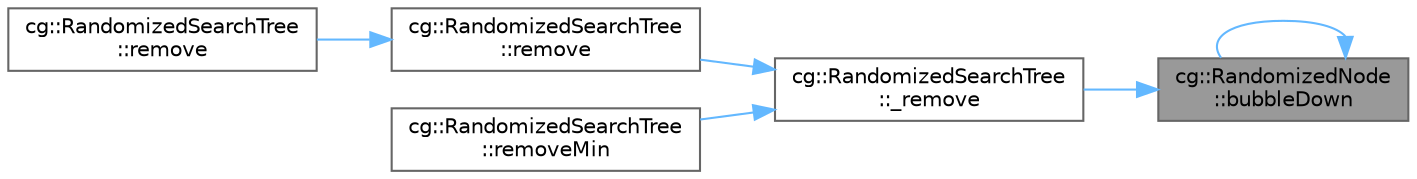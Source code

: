 digraph "cg::RandomizedNode::bubbleDown"
{
 // LATEX_PDF_SIZE
  bgcolor="transparent";
  edge [fontname=Helvetica,fontsize=10,labelfontname=Helvetica,labelfontsize=10];
  node [fontname=Helvetica,fontsize=10,shape=box,height=0.2,width=0.4];
  rankdir="RL";
  Node1 [id="Node000001",label="cg::RandomizedNode\l::bubbleDown",height=0.2,width=0.4,color="gray40", fillcolor="grey60", style="filled", fontcolor="black",tooltip=" "];
  Node1 -> Node2 [id="edge1_Node000001_Node000002",dir="back",color="steelblue1",style="solid",tooltip=" "];
  Node2 [id="Node000002",label="cg::RandomizedSearchTree\l::_remove",height=0.2,width=0.4,color="grey40", fillcolor="white", style="filled",URL="$classcg_1_1_randomized_search_tree.html#a8f0f9b733ed2f62a0066a2335eacafe1",tooltip=" "];
  Node2 -> Node3 [id="edge2_Node000002_Node000003",dir="back",color="steelblue1",style="solid",tooltip=" "];
  Node3 [id="Node000003",label="cg::RandomizedSearchTree\l::remove",height=0.2,width=0.4,color="grey40", fillcolor="white", style="filled",URL="$classcg_1_1_randomized_search_tree.html#a8a8875f308f96595581dbd8003fae75e",tooltip=" "];
  Node3 -> Node4 [id="edge3_Node000003_Node000004",dir="back",color="steelblue1",style="solid",tooltip=" "];
  Node4 [id="Node000004",label="cg::RandomizedSearchTree\l::remove",height=0.2,width=0.4,color="grey40", fillcolor="white", style="filled",URL="$classcg_1_1_randomized_search_tree.html#a878b95ff70c4fd8525d40b5981cd3ece",tooltip=" "];
  Node2 -> Node5 [id="edge4_Node000002_Node000005",dir="back",color="steelblue1",style="solid",tooltip=" "];
  Node5 [id="Node000005",label="cg::RandomizedSearchTree\l::removeMin",height=0.2,width=0.4,color="grey40", fillcolor="white", style="filled",URL="$classcg_1_1_randomized_search_tree.html#a238c3c97953ff494a85d3c391f0e4c73",tooltip=" "];
  Node1 -> Node1 [id="edge5_Node000001_Node000001",dir="back",color="steelblue1",style="solid",tooltip=" "];
}

